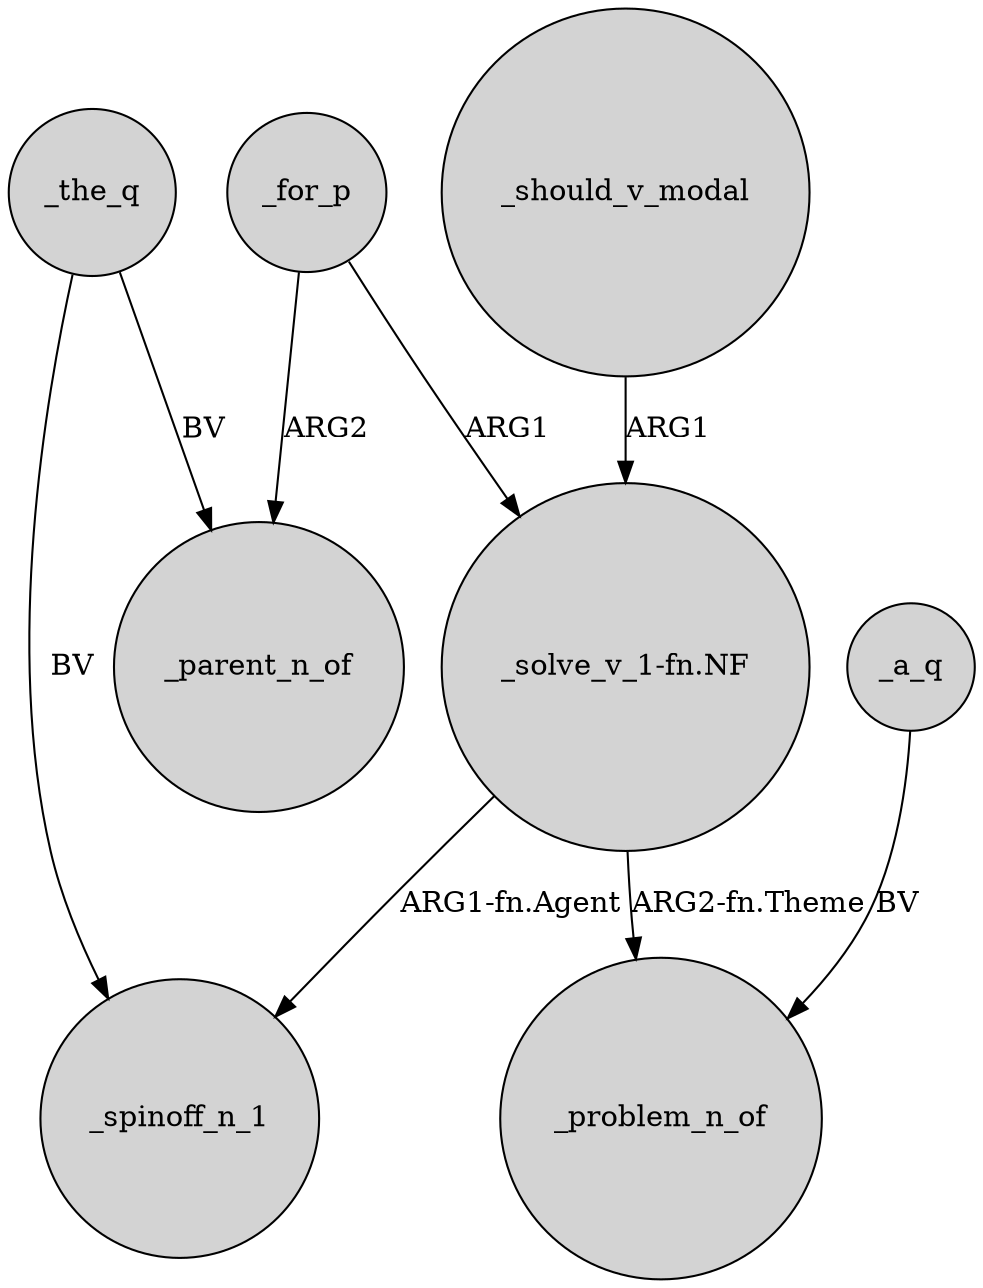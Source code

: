 digraph {
	node [shape=circle style=filled]
	_the_q -> _spinoff_n_1 [label=BV]
	_should_v_modal -> "_solve_v_1-fn.NF" [label=ARG1]
	"_solve_v_1-fn.NF" -> _problem_n_of [label="ARG2-fn.Theme"]
	_for_p -> "_solve_v_1-fn.NF" [label=ARG1]
	_the_q -> _parent_n_of [label=BV]
	_for_p -> _parent_n_of [label=ARG2]
	"_solve_v_1-fn.NF" -> _spinoff_n_1 [label="ARG1-fn.Agent"]
	_a_q -> _problem_n_of [label=BV]
}
